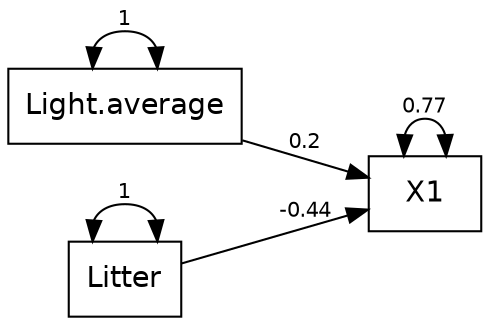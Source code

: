 digraph "sem.fit" {
  rankdir=LR;
  size="12,12";
  node [fontname="Helvetica" fontsize=14 shape=box];
  edge [fontname="Helvetica" fontsize=10];
  center=1;
  "Light.average" -> "X1" [label="0.2"];
  "Litter" -> "X1" [label="-0.44"];
  "Light.average" -> "Light.average" [label="1" dir=both];
  "Litter" -> "Litter" [label="1" dir=both];
  "X1" -> "X1" [label="0.77" dir=both];
}
